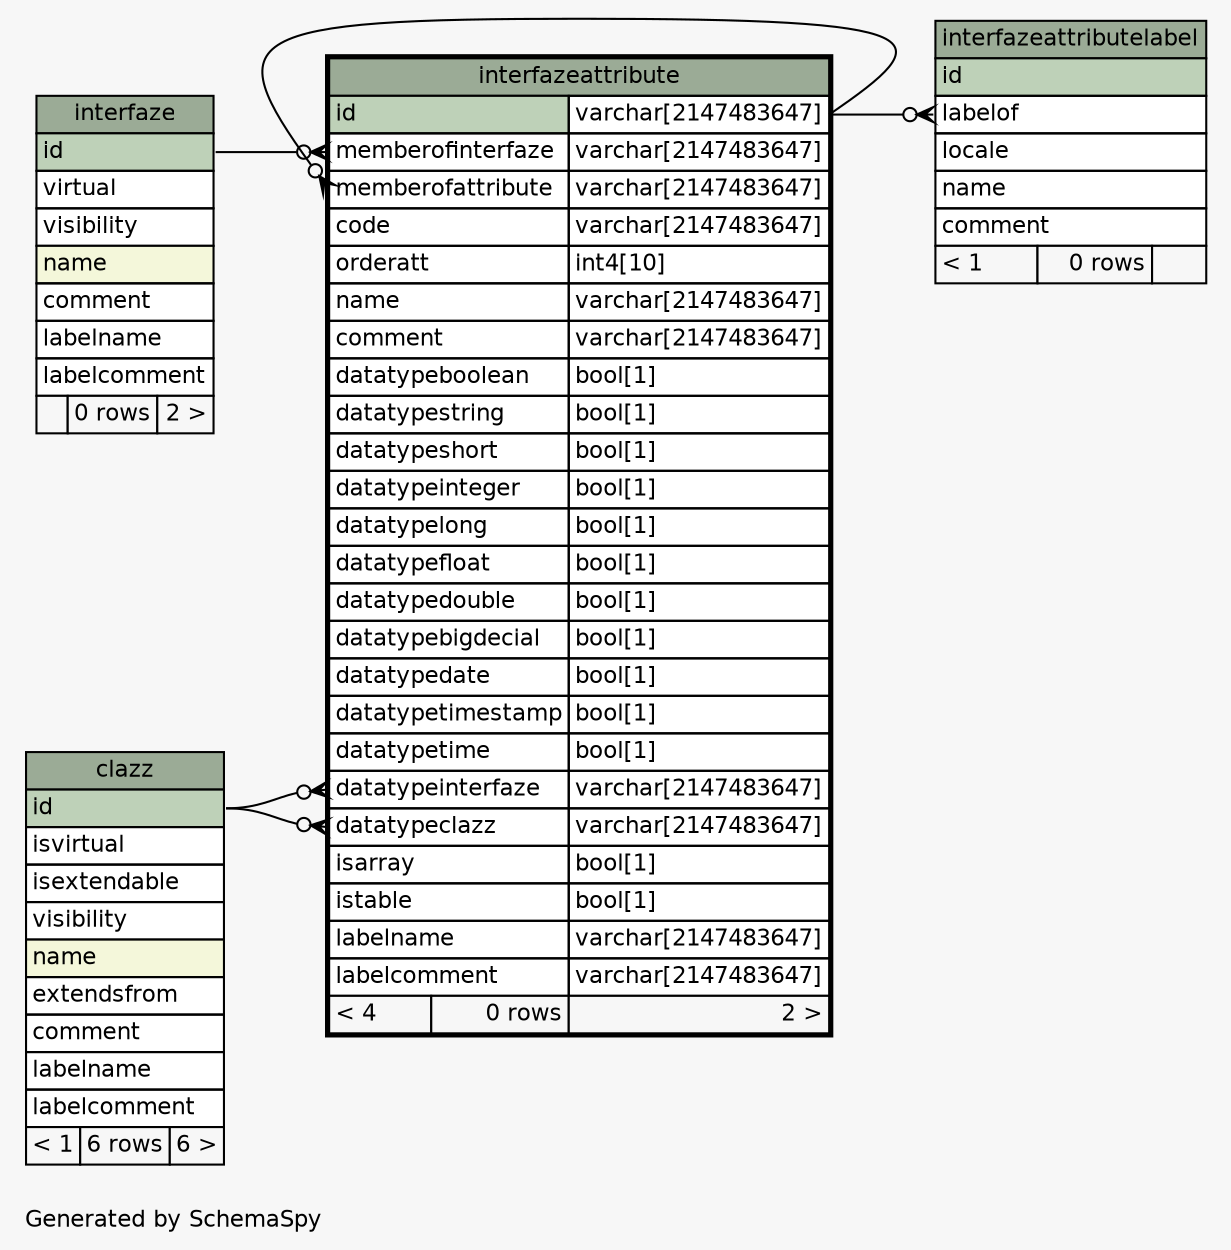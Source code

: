 // dot 2.38.0 on Windows 10 10.0
// SchemaSpy rev 590
digraph "oneDegreeRelationshipsDiagram" {
  graph [
    rankdir="RL"
    bgcolor="#f7f7f7"
    label="\nGenerated by SchemaSpy"
    labeljust="l"
    nodesep="0.18"
    ranksep="0.46"
    fontname="Helvetica"
    fontsize="11"
  ];
  node [
    fontname="Helvetica"
    fontsize="11"
    shape="plaintext"
  ];
  edge [
    arrowsize="0.8"
  ];
  "interfazeattribute":"datatypeclazz":w -> "clazz":"id":e [arrowhead=none dir=back arrowtail=crowodot];
  "interfazeattribute":"datatypeinterfaze":w -> "clazz":"id":e [arrowhead=none dir=back arrowtail=crowodot];
  "interfazeattribute":"memberofattribute":w -> "interfazeattribute":"id.type":e [arrowhead=none dir=back arrowtail=crowodot];
  "interfazeattribute":"memberofinterfaze":w -> "interfaze":"id":e [arrowhead=none dir=back arrowtail=crowodot];
  "interfazeattributelabel":"labelof":w -> "interfazeattribute":"id.type":e [arrowhead=none dir=back arrowtail=crowodot];
  "clazz" [
    label=<
    <TABLE BORDER="0" CELLBORDER="1" CELLSPACING="0" BGCOLOR="#ffffff">
      <TR><TD COLSPAN="3" BGCOLOR="#9bab96" ALIGN="CENTER">clazz</TD></TR>
      <TR><TD PORT="id" COLSPAN="3" BGCOLOR="#bed1b8" ALIGN="LEFT">id</TD></TR>
      <TR><TD PORT="isvirtual" COLSPAN="3" ALIGN="LEFT">isvirtual</TD></TR>
      <TR><TD PORT="isextendable" COLSPAN="3" ALIGN="LEFT">isextendable</TD></TR>
      <TR><TD PORT="visibility" COLSPAN="3" ALIGN="LEFT">visibility</TD></TR>
      <TR><TD PORT="name" COLSPAN="3" BGCOLOR="#f4f7da" ALIGN="LEFT">name</TD></TR>
      <TR><TD PORT="extendsfrom" COLSPAN="3" ALIGN="LEFT">extendsfrom</TD></TR>
      <TR><TD PORT="comment" COLSPAN="3" ALIGN="LEFT">comment</TD></TR>
      <TR><TD PORT="labelname" COLSPAN="3" ALIGN="LEFT">labelname</TD></TR>
      <TR><TD PORT="labelcomment" COLSPAN="3" ALIGN="LEFT">labelcomment</TD></TR>
      <TR><TD ALIGN="LEFT" BGCOLOR="#f7f7f7">&lt; 1</TD><TD ALIGN="RIGHT" BGCOLOR="#f7f7f7">6 rows</TD><TD ALIGN="RIGHT" BGCOLOR="#f7f7f7">6 &gt;</TD></TR>
    </TABLE>>
    URL="clazz.html"
    tooltip="clazz"
  ];
  "interfaze" [
    label=<
    <TABLE BORDER="0" CELLBORDER="1" CELLSPACING="0" BGCOLOR="#ffffff">
      <TR><TD COLSPAN="3" BGCOLOR="#9bab96" ALIGN="CENTER">interfaze</TD></TR>
      <TR><TD PORT="id" COLSPAN="3" BGCOLOR="#bed1b8" ALIGN="LEFT">id</TD></TR>
      <TR><TD PORT="virtual" COLSPAN="3" ALIGN="LEFT">virtual</TD></TR>
      <TR><TD PORT="visibility" COLSPAN="3" ALIGN="LEFT">visibility</TD></TR>
      <TR><TD PORT="name" COLSPAN="3" BGCOLOR="#f4f7da" ALIGN="LEFT">name</TD></TR>
      <TR><TD PORT="comment" COLSPAN="3" ALIGN="LEFT">comment</TD></TR>
      <TR><TD PORT="labelname" COLSPAN="3" ALIGN="LEFT">labelname</TD></TR>
      <TR><TD PORT="labelcomment" COLSPAN="3" ALIGN="LEFT">labelcomment</TD></TR>
      <TR><TD ALIGN="LEFT" BGCOLOR="#f7f7f7">  </TD><TD ALIGN="RIGHT" BGCOLOR="#f7f7f7">0 rows</TD><TD ALIGN="RIGHT" BGCOLOR="#f7f7f7">2 &gt;</TD></TR>
    </TABLE>>
    URL="interfaze.html"
    tooltip="interfaze"
  ];
  "interfazeattribute" [
    label=<
    <TABLE BORDER="2" CELLBORDER="1" CELLSPACING="0" BGCOLOR="#ffffff">
      <TR><TD COLSPAN="3" BGCOLOR="#9bab96" ALIGN="CENTER">interfazeattribute</TD></TR>
      <TR><TD PORT="id" COLSPAN="2" BGCOLOR="#bed1b8" ALIGN="LEFT">id</TD><TD PORT="id.type" ALIGN="LEFT">varchar[2147483647]</TD></TR>
      <TR><TD PORT="memberofinterfaze" COLSPAN="2" ALIGN="LEFT">memberofinterfaze</TD><TD PORT="memberofinterfaze.type" ALIGN="LEFT">varchar[2147483647]</TD></TR>
      <TR><TD PORT="memberofattribute" COLSPAN="2" ALIGN="LEFT">memberofattribute</TD><TD PORT="memberofattribute.type" ALIGN="LEFT">varchar[2147483647]</TD></TR>
      <TR><TD PORT="code" COLSPAN="2" ALIGN="LEFT">code</TD><TD PORT="code.type" ALIGN="LEFT">varchar[2147483647]</TD></TR>
      <TR><TD PORT="orderatt" COLSPAN="2" ALIGN="LEFT">orderatt</TD><TD PORT="orderatt.type" ALIGN="LEFT">int4[10]</TD></TR>
      <TR><TD PORT="name" COLSPAN="2" ALIGN="LEFT">name</TD><TD PORT="name.type" ALIGN="LEFT">varchar[2147483647]</TD></TR>
      <TR><TD PORT="comment" COLSPAN="2" ALIGN="LEFT">comment</TD><TD PORT="comment.type" ALIGN="LEFT">varchar[2147483647]</TD></TR>
      <TR><TD PORT="datatypeboolean" COLSPAN="2" ALIGN="LEFT">datatypeboolean</TD><TD PORT="datatypeboolean.type" ALIGN="LEFT">bool[1]</TD></TR>
      <TR><TD PORT="datatypestring" COLSPAN="2" ALIGN="LEFT">datatypestring</TD><TD PORT="datatypestring.type" ALIGN="LEFT">bool[1]</TD></TR>
      <TR><TD PORT="datatypeshort" COLSPAN="2" ALIGN="LEFT">datatypeshort</TD><TD PORT="datatypeshort.type" ALIGN="LEFT">bool[1]</TD></TR>
      <TR><TD PORT="datatypeinteger" COLSPAN="2" ALIGN="LEFT">datatypeinteger</TD><TD PORT="datatypeinteger.type" ALIGN="LEFT">bool[1]</TD></TR>
      <TR><TD PORT="datatypelong" COLSPAN="2" ALIGN="LEFT">datatypelong</TD><TD PORT="datatypelong.type" ALIGN="LEFT">bool[1]</TD></TR>
      <TR><TD PORT="datatypefloat" COLSPAN="2" ALIGN="LEFT">datatypefloat</TD><TD PORT="datatypefloat.type" ALIGN="LEFT">bool[1]</TD></TR>
      <TR><TD PORT="datatypedouble" COLSPAN="2" ALIGN="LEFT">datatypedouble</TD><TD PORT="datatypedouble.type" ALIGN="LEFT">bool[1]</TD></TR>
      <TR><TD PORT="datatypebigdecial" COLSPAN="2" ALIGN="LEFT">datatypebigdecial</TD><TD PORT="datatypebigdecial.type" ALIGN="LEFT">bool[1]</TD></TR>
      <TR><TD PORT="datatypedate" COLSPAN="2" ALIGN="LEFT">datatypedate</TD><TD PORT="datatypedate.type" ALIGN="LEFT">bool[1]</TD></TR>
      <TR><TD PORT="datatypetimestamp" COLSPAN="2" ALIGN="LEFT">datatypetimestamp</TD><TD PORT="datatypetimestamp.type" ALIGN="LEFT">bool[1]</TD></TR>
      <TR><TD PORT="datatypetime" COLSPAN="2" ALIGN="LEFT">datatypetime</TD><TD PORT="datatypetime.type" ALIGN="LEFT">bool[1]</TD></TR>
      <TR><TD PORT="datatypeinterfaze" COLSPAN="2" ALIGN="LEFT">datatypeinterfaze</TD><TD PORT="datatypeinterfaze.type" ALIGN="LEFT">varchar[2147483647]</TD></TR>
      <TR><TD PORT="datatypeclazz" COLSPAN="2" ALIGN="LEFT">datatypeclazz</TD><TD PORT="datatypeclazz.type" ALIGN="LEFT">varchar[2147483647]</TD></TR>
      <TR><TD PORT="isarray" COLSPAN="2" ALIGN="LEFT">isarray</TD><TD PORT="isarray.type" ALIGN="LEFT">bool[1]</TD></TR>
      <TR><TD PORT="istable" COLSPAN="2" ALIGN="LEFT">istable</TD><TD PORT="istable.type" ALIGN="LEFT">bool[1]</TD></TR>
      <TR><TD PORT="labelname" COLSPAN="2" ALIGN="LEFT">labelname</TD><TD PORT="labelname.type" ALIGN="LEFT">varchar[2147483647]</TD></TR>
      <TR><TD PORT="labelcomment" COLSPAN="2" ALIGN="LEFT">labelcomment</TD><TD PORT="labelcomment.type" ALIGN="LEFT">varchar[2147483647]</TD></TR>
      <TR><TD ALIGN="LEFT" BGCOLOR="#f7f7f7">&lt; 4</TD><TD ALIGN="RIGHT" BGCOLOR="#f7f7f7">0 rows</TD><TD ALIGN="RIGHT" BGCOLOR="#f7f7f7">2 &gt;</TD></TR>
    </TABLE>>
    URL="interfazeattribute.html"
    tooltip="interfazeattribute"
  ];
  "interfazeattributelabel" [
    label=<
    <TABLE BORDER="0" CELLBORDER="1" CELLSPACING="0" BGCOLOR="#ffffff">
      <TR><TD COLSPAN="3" BGCOLOR="#9bab96" ALIGN="CENTER">interfazeattributelabel</TD></TR>
      <TR><TD PORT="id" COLSPAN="3" BGCOLOR="#bed1b8" ALIGN="LEFT">id</TD></TR>
      <TR><TD PORT="labelof" COLSPAN="3" ALIGN="LEFT">labelof</TD></TR>
      <TR><TD PORT="locale" COLSPAN="3" ALIGN="LEFT">locale</TD></TR>
      <TR><TD PORT="name" COLSPAN="3" ALIGN="LEFT">name</TD></TR>
      <TR><TD PORT="comment" COLSPAN="3" ALIGN="LEFT">comment</TD></TR>
      <TR><TD ALIGN="LEFT" BGCOLOR="#f7f7f7">&lt; 1</TD><TD ALIGN="RIGHT" BGCOLOR="#f7f7f7">0 rows</TD><TD ALIGN="RIGHT" BGCOLOR="#f7f7f7">  </TD></TR>
    </TABLE>>
    URL="interfazeattributelabel.html"
    tooltip="interfazeattributelabel"
  ];
}
